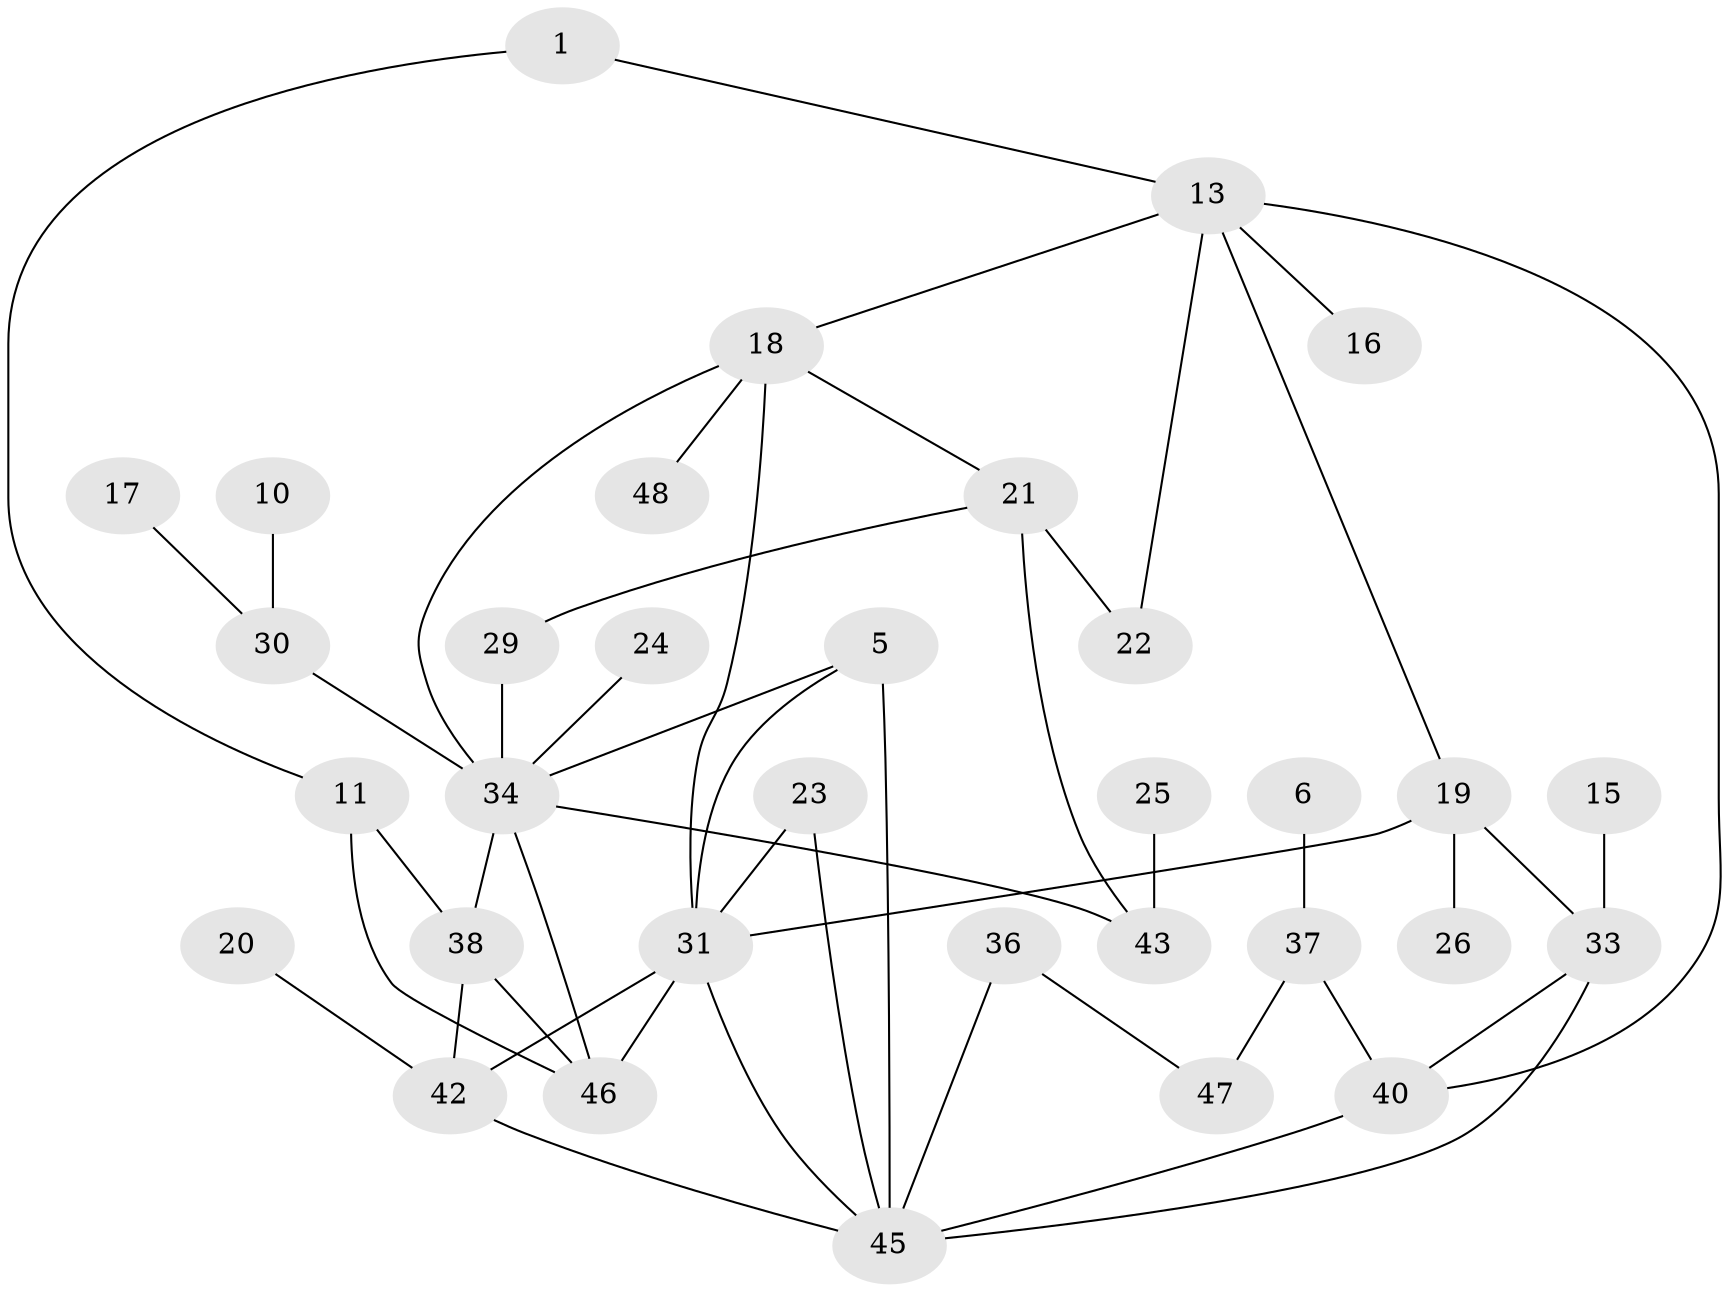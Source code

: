 // original degree distribution, {1: 0.2708333333333333, 2: 0.23958333333333334, 3: 0.16666666666666666, 0: 0.13541666666666666, 4: 0.11458333333333333, 6: 0.010416666666666666, 5: 0.0625}
// Generated by graph-tools (version 1.1) at 2025/49/03/09/25 03:49:10]
// undirected, 33 vertices, 49 edges
graph export_dot {
graph [start="1"]
  node [color=gray90,style=filled];
  1;
  5;
  6;
  10;
  11;
  13;
  15;
  16;
  17;
  18;
  19;
  20;
  21;
  22;
  23;
  24;
  25;
  26;
  29;
  30;
  31;
  33;
  34;
  36;
  37;
  38;
  40;
  42;
  43;
  45;
  46;
  47;
  48;
  1 -- 11 [weight=1.0];
  1 -- 13 [weight=1.0];
  5 -- 31 [weight=2.0];
  5 -- 34 [weight=1.0];
  5 -- 45 [weight=1.0];
  6 -- 37 [weight=1.0];
  10 -- 30 [weight=1.0];
  11 -- 38 [weight=1.0];
  11 -- 46 [weight=1.0];
  13 -- 16 [weight=1.0];
  13 -- 18 [weight=1.0];
  13 -- 19 [weight=1.0];
  13 -- 22 [weight=1.0];
  13 -- 40 [weight=1.0];
  15 -- 33 [weight=1.0];
  17 -- 30 [weight=1.0];
  18 -- 21 [weight=1.0];
  18 -- 31 [weight=1.0];
  18 -- 34 [weight=1.0];
  18 -- 48 [weight=1.0];
  19 -- 26 [weight=1.0];
  19 -- 31 [weight=1.0];
  19 -- 33 [weight=1.0];
  20 -- 42 [weight=1.0];
  21 -- 22 [weight=1.0];
  21 -- 29 [weight=1.0];
  21 -- 43 [weight=2.0];
  23 -- 31 [weight=1.0];
  23 -- 45 [weight=1.0];
  24 -- 34 [weight=1.0];
  25 -- 43 [weight=1.0];
  29 -- 34 [weight=1.0];
  30 -- 34 [weight=1.0];
  31 -- 42 [weight=1.0];
  31 -- 45 [weight=1.0];
  31 -- 46 [weight=1.0];
  33 -- 40 [weight=1.0];
  33 -- 45 [weight=1.0];
  34 -- 38 [weight=1.0];
  34 -- 43 [weight=1.0];
  34 -- 46 [weight=1.0];
  36 -- 45 [weight=1.0];
  36 -- 47 [weight=1.0];
  37 -- 40 [weight=1.0];
  37 -- 47 [weight=1.0];
  38 -- 42 [weight=1.0];
  38 -- 46 [weight=1.0];
  40 -- 45 [weight=1.0];
  42 -- 45 [weight=1.0];
}

